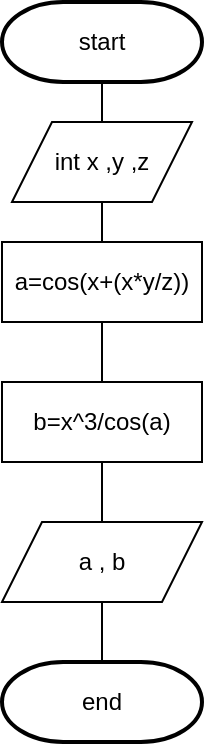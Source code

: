 <mxfile version="20.5.1" type="google" pages="2"><diagram id="v_Sk0fDP4qVncri9KLx4" name="1 страница"><mxGraphModel grid="1" page="1" gridSize="10" guides="1" tooltips="1" connect="1" arrows="1" fold="1" pageScale="1" pageWidth="827" pageHeight="1169" math="0" shadow="0"><root><mxCell id="0"/><mxCell id="1" parent="0"/><mxCell id="2NogYb80X4aM55KmxFd8-3" style="edgeStyle=orthogonalEdgeStyle;rounded=0;orthogonalLoop=1;jettySize=auto;html=1;exitX=0.5;exitY=1;exitDx=0;exitDy=0;exitPerimeter=0;entryX=0.5;entryY=0;entryDx=0;entryDy=0;endArrow=none;endFill=0;" edge="1" parent="1" source="2NogYb80X4aM55KmxFd8-1" target="2NogYb80X4aM55KmxFd8-2"><mxGeometry relative="1" as="geometry"/></mxCell><mxCell id="2NogYb80X4aM55KmxFd8-1" value="start" style="strokeWidth=2;html=1;shape=mxgraph.flowchart.terminator;whiteSpace=wrap;" vertex="1" parent="1"><mxGeometry x="350" y="10" width="100" height="40" as="geometry"/></mxCell><mxCell id="2NogYb80X4aM55KmxFd8-5" style="edgeStyle=orthogonalEdgeStyle;rounded=0;orthogonalLoop=1;jettySize=auto;html=1;exitX=0.5;exitY=1;exitDx=0;exitDy=0;entryX=0.5;entryY=0;entryDx=0;entryDy=0;endArrow=none;endFill=0;" edge="1" parent="1" source="2NogYb80X4aM55KmxFd8-2" target="2NogYb80X4aM55KmxFd8-4"><mxGeometry relative="1" as="geometry"/></mxCell><mxCell id="2NogYb80X4aM55KmxFd8-2" value="int x ,y ,z" style="shape=parallelogram;perimeter=parallelogramPerimeter;whiteSpace=wrap;html=1;fixedSize=1;" vertex="1" parent="1"><mxGeometry x="355" y="70" width="90" height="40" as="geometry"/></mxCell><mxCell id="2NogYb80X4aM55KmxFd8-7" style="edgeStyle=orthogonalEdgeStyle;rounded=0;orthogonalLoop=1;jettySize=auto;html=1;exitX=0.5;exitY=1;exitDx=0;exitDy=0;endArrow=none;endFill=0;" edge="1" parent="1" source="2NogYb80X4aM55KmxFd8-4" target="2NogYb80X4aM55KmxFd8-6"><mxGeometry relative="1" as="geometry"/></mxCell><mxCell id="2NogYb80X4aM55KmxFd8-4" value="a=cos(x+(x*y/z))" style="rounded=0;whiteSpace=wrap;html=1;" vertex="1" parent="1"><mxGeometry x="350" y="130" width="100" height="40" as="geometry"/></mxCell><mxCell id="2NogYb80X4aM55KmxFd8-9" style="edgeStyle=orthogonalEdgeStyle;rounded=0;orthogonalLoop=1;jettySize=auto;html=1;exitX=0.5;exitY=1;exitDx=0;exitDy=0;entryX=0.5;entryY=0;entryDx=0;entryDy=0;endArrow=none;endFill=0;" edge="1" parent="1" source="2NogYb80X4aM55KmxFd8-6" target="2NogYb80X4aM55KmxFd8-8"><mxGeometry relative="1" as="geometry"/></mxCell><mxCell id="2NogYb80X4aM55KmxFd8-6" value="b=x^3/cos(a)" style="rounded=0;whiteSpace=wrap;html=1;" vertex="1" parent="1"><mxGeometry x="350" y="200" width="100" height="40" as="geometry"/></mxCell><mxCell id="2NogYb80X4aM55KmxFd8-11" style="edgeStyle=orthogonalEdgeStyle;rounded=0;orthogonalLoop=1;jettySize=auto;html=1;exitX=0.5;exitY=1;exitDx=0;exitDy=0;entryX=0.5;entryY=0;entryDx=0;entryDy=0;entryPerimeter=0;endArrow=none;endFill=0;" edge="1" parent="1" source="2NogYb80X4aM55KmxFd8-8" target="2NogYb80X4aM55KmxFd8-10"><mxGeometry relative="1" as="geometry"/></mxCell><mxCell id="2NogYb80X4aM55KmxFd8-8" value="a , b" style="shape=parallelogram;perimeter=parallelogramPerimeter;whiteSpace=wrap;html=1;fixedSize=1;" vertex="1" parent="1"><mxGeometry x="350" y="270" width="100" height="40" as="geometry"/></mxCell><mxCell id="2NogYb80X4aM55KmxFd8-10" value="end" style="strokeWidth=2;html=1;shape=mxgraph.flowchart.terminator;whiteSpace=wrap;" vertex="1" parent="1"><mxGeometry x="350" y="340" width="100" height="40" as="geometry"/></mxCell></root></mxGraphModel></diagram><diagram id="1SanUJloRNT9GNFd6PY3" name="2 страница"><mxGraphModel grid="1" page="1" gridSize="10" guides="1" tooltips="1" connect="1" arrows="1" fold="1" pageScale="1" pageWidth="827" pageHeight="1169" math="0" shadow="0"><root><mxCell id="0"/><mxCell id="1" parent="0"/><mxCell id="-I5TISR78KLFd295LNgi-52" style="edgeStyle=orthogonalEdgeStyle;rounded=0;orthogonalLoop=1;jettySize=auto;html=1;exitX=0.5;exitY=1;exitDx=0;exitDy=0;endArrow=none;endFill=0;" edge="1" parent="1" target="-I5TISR78KLFd295LNgi-45"><mxGeometry relative="1" as="geometry"><mxPoint x="395" y="50" as="sourcePoint"/></mxGeometry></mxCell><mxCell id="-I5TISR78KLFd295LNgi-16" style="edgeStyle=orthogonalEdgeStyle;rounded=0;orthogonalLoop=1;jettySize=auto;html=1;exitX=0.5;exitY=1;exitDx=0;exitDy=0;entryX=0.5;entryY=0;entryDx=0;entryDy=0;endArrow=none;endFill=0;" edge="1" parent="1" target="-I5TISR78KLFd295LNgi-11"><mxGeometry relative="1" as="geometry"><mxPoint x="1240" y="50" as="sourcePoint"/></mxGeometry></mxCell><mxCell id="-I5TISR78KLFd295LNgi-20" style="edgeStyle=orthogonalEdgeStyle;rounded=0;orthogonalLoop=1;jettySize=auto;html=1;exitX=0.5;exitY=1;exitDx=0;exitDy=0;endArrow=none;endFill=0;" edge="1" parent="1"><mxGeometry relative="1" as="geometry"><mxPoint x="1250.0" y="220" as="sourcePoint"/><mxPoint x="1250" y="240" as="targetPoint"/></mxGeometry></mxCell><mxCell id="-I5TISR78KLFd295LNgi-42" style="edgeStyle=orthogonalEdgeStyle;rounded=0;orthogonalLoop=1;jettySize=auto;html=1;exitX=1;exitY=0.5;exitDx=0;exitDy=0;endArrow=none;endFill=0;entryX=0;entryY=0.5;entryDx=0;entryDy=0;" edge="1" parent="1" source="-I5TISR78KLFd295LNgi-7" target="-I5TISR78KLFd295LNgi-44"><mxGeometry relative="1" as="geometry"><mxPoint x="1365" y="200" as="targetPoint"/></mxGeometry></mxCell><mxCell id="D8nl31LQ_klQalUc0SGa-3" value="true" style="edgeLabel;html=1;align=center;verticalAlign=middle;resizable=0;points=[];" connectable="0" vertex="1" parent="-I5TISR78KLFd295LNgi-42"><mxGeometry x="-0.768" y="-1" relative="1" as="geometry"><mxPoint as="offset"/></mxGeometry></mxCell><mxCell id="-I5TISR78KLFd295LNgi-7" value="i=2;i&amp;lt;=numberForChek / 2 ; i++" style="shape=hexagon;perimeter=hexagonPerimeter2;whiteSpace=wrap;html=1;fixedSize=1;" vertex="1" parent="1"><mxGeometry x="1145" y="180" width="190" height="40" as="geometry"/></mxCell><mxCell id="-I5TISR78KLFd295LNgi-17" style="edgeStyle=orthogonalEdgeStyle;rounded=0;orthogonalLoop=1;jettySize=auto;html=1;exitX=0.5;exitY=1;exitDx=0;exitDy=0;entryX=0.5;entryY=0;entryDx=0;entryDy=0;endArrow=none;endFill=0;" edge="1" parent="1" source="-I5TISR78KLFd295LNgi-11" target="-I5TISR78KLFd295LNgi-12"><mxGeometry relative="1" as="geometry"/></mxCell><mxCell id="-I5TISR78KLFd295LNgi-11" value="int numberForCheck" style="shape=parallelogram;perimeter=parallelogramPerimeter;whiteSpace=wrap;html=1;fixedSize=1;" vertex="1" parent="1"><mxGeometry x="1160" y="70" width="150" height="40" as="geometry"/></mxCell><mxCell id="-I5TISR78KLFd295LNgi-18" style="edgeStyle=orthogonalEdgeStyle;rounded=0;orthogonalLoop=1;jettySize=auto;html=1;exitX=0.5;exitY=1;exitDx=0;exitDy=0;endArrow=none;endFill=0;" edge="1" parent="1" source="-I5TISR78KLFd295LNgi-12"><mxGeometry relative="1" as="geometry"><mxPoint x="1235" y="180" as="targetPoint"/></mxGeometry></mxCell><mxCell id="-I5TISR78KLFd295LNgi-12" value="bool prime = true" style="rounded=0;whiteSpace=wrap;html=1;" vertex="1" parent="1"><mxGeometry x="1175" y="130" width="120" height="30" as="geometry"/></mxCell><mxCell id="-I5TISR78KLFd295LNgi-22" style="edgeStyle=orthogonalEdgeStyle;rounded=0;orthogonalLoop=1;jettySize=auto;html=1;entryX=0.5;entryY=0;entryDx=0;entryDy=0;endArrow=none;endFill=0;" edge="1" parent="1" target="-I5TISR78KLFd295LNgi-21"><mxGeometry relative="1" as="geometry"><mxPoint x="1250" y="220" as="sourcePoint"/></mxGeometry></mxCell><mxCell id="D8nl31LQ_klQalUc0SGa-4" value="false" style="edgeLabel;html=1;align=center;verticalAlign=middle;resizable=0;points=[];" connectable="0" vertex="1" parent="-I5TISR78KLFd295LNgi-22"><mxGeometry x="-0.769" relative="1" as="geometry"><mxPoint y="12" as="offset"/></mxGeometry></mxCell><mxCell id="-I5TISR78KLFd295LNgi-27" style="edgeStyle=orthogonalEdgeStyle;rounded=0;orthogonalLoop=1;jettySize=auto;html=1;exitX=0;exitY=0.5;exitDx=0;exitDy=0;endArrow=none;endFill=0;" edge="1" parent="1" source="-I5TISR78KLFd295LNgi-21"><mxGeometry relative="1" as="geometry"><mxPoint x="1060" y="290" as="targetPoint"/><Array as="points"><mxPoint x="1070" y="265"/><mxPoint x="1070" y="290"/></Array></mxGeometry></mxCell><mxCell id="-I5TISR78KLFd295LNgi-35" style="edgeStyle=orthogonalEdgeStyle;rounded=0;orthogonalLoop=1;jettySize=auto;html=1;exitX=1;exitY=0.5;exitDx=0;exitDy=0;endArrow=classic;endFill=1;entryX=0;entryY=0.5;entryDx=0;entryDy=0;" edge="1" parent="1" source="-I5TISR78KLFd295LNgi-21" target="-I5TISR78KLFd295LNgi-7"><mxGeometry relative="1" as="geometry"><mxPoint x="990" y="200" as="targetPoint"/><Array as="points"><mxPoint x="1410" y="265"/><mxPoint x="1410" y="400"/><mxPoint x="1010" y="400"/><mxPoint x="1010" y="200"/></Array></mxGeometry></mxCell><mxCell id="-I5TISR78KLFd295LNgi-40" value="false" style="edgeLabel;html=1;align=center;verticalAlign=middle;resizable=0;points=[];" connectable="0" vertex="1" parent="-I5TISR78KLFd295LNgi-35"><mxGeometry x="-0.926" y="3" relative="1" as="geometry"><mxPoint x="-16" y="3" as="offset"/></mxGeometry></mxCell><mxCell id="-I5TISR78KLFd295LNgi-21" value="numberForChek % i == 0" style="rhombus;whiteSpace=wrap;html=1;" vertex="1" parent="1"><mxGeometry x="1130" y="240" width="240" height="50" as="geometry"/></mxCell><mxCell id="-I5TISR78KLFd295LNgi-61" style="edgeStyle=orthogonalEdgeStyle;rounded=0;orthogonalLoop=1;jettySize=auto;html=1;exitX=0.5;exitY=1;exitDx=0;exitDy=0;entryX=0.5;entryY=0;entryDx=0;entryDy=0;endArrow=none;endFill=0;" edge="1" parent="1" source="-I5TISR78KLFd295LNgi-25" target="-I5TISR78KLFd295LNgi-60"><mxGeometry relative="1" as="geometry"/></mxCell><mxCell id="-I5TISR78KLFd295LNgi-25" value="prime=false" style="rounded=0;whiteSpace=wrap;html=1;" vertex="1" parent="1"><mxGeometry x="1030" y="290" width="80" height="40" as="geometry"/></mxCell><mxCell id="-I5TISR78KLFd295LNgi-44" value="return prime" style="shape=parallelogram;perimeter=parallelogramPerimeter;whiteSpace=wrap;html=1;fixedSize=1;" vertex="1" parent="1"><mxGeometry x="1430" y="180" width="150" height="40" as="geometry"/></mxCell><mxCell id="-I5TISR78KLFd295LNgi-51" style="edgeStyle=orthogonalEdgeStyle;rounded=0;orthogonalLoop=1;jettySize=auto;html=1;exitX=0.5;exitY=1;exitDx=0;exitDy=0;entryX=0.5;entryY=0;entryDx=0;entryDy=0;endArrow=none;endFill=0;" edge="1" parent="1" source="-I5TISR78KLFd295LNgi-45" target="-I5TISR78KLFd295LNgi-49"><mxGeometry relative="1" as="geometry"><mxPoint x="400" y="180" as="sourcePoint"/></mxGeometry></mxCell><mxCell id="-I5TISR78KLFd295LNgi-45" value="int n" style="shape=parallelogram;perimeter=parallelogramPerimeter;whiteSpace=wrap;html=1;fixedSize=1;" vertex="1" parent="1"><mxGeometry x="335" y="70" width="120" height="30" as="geometry"/></mxCell><mxCell id="-I5TISR78KLFd295LNgi-48" style="edgeStyle=orthogonalEdgeStyle;rounded=0;orthogonalLoop=1;jettySize=auto;html=1;exitX=0.5;exitY=1;exitDx=0;exitDy=0;endArrow=none;endFill=0;" edge="1" parent="1"><mxGeometry relative="1" as="geometry"><mxPoint x="395" y="50" as="sourcePoint"/><mxPoint x="395" y="50" as="targetPoint"/></mxGeometry></mxCell><mxCell id="4-AH4E58Eix8xV8hGwS4-1" style="edgeStyle=orthogonalEdgeStyle;rounded=0;orthogonalLoop=1;jettySize=auto;html=1;exitX=0.5;exitY=1;exitDx=0;exitDy=0;entryX=0.5;entryY=0;entryDx=0;entryDy=0;endArrow=none;endFill=0;" edge="1" parent="1" source="-I5TISR78KLFd295LNgi-49" target="-I5TISR78KLFd295LNgi-53"><mxGeometry relative="1" as="geometry"/></mxCell><mxCell id="D8nl31LQ_klQalUc0SGa-23" value="true" style="edgeLabel;html=1;align=center;verticalAlign=middle;resizable=0;points=[];" connectable="0" vertex="1" parent="4-AH4E58Eix8xV8hGwS4-1"><mxGeometry x="-0.809" relative="1" as="geometry"><mxPoint as="offset"/></mxGeometry></mxCell><mxCell id="D8nl31LQ_klQalUc0SGa-39" style="edgeStyle=orthogonalEdgeStyle;rounded=0;orthogonalLoop=1;jettySize=auto;html=1;exitX=1;exitY=0.5;exitDx=0;exitDy=0;endArrow=none;endFill=0;" edge="1" parent="1" source="-I5TISR78KLFd295LNgi-49"><mxGeometry relative="1" as="geometry"><mxPoint x="515" y="220" as="targetPoint"/></mxGeometry></mxCell><mxCell id="-I5TISR78KLFd295LNgi-49" value="i = 2 ; i &amp;lt; n ;&amp;nbsp; i++" style="shape=hexagon;perimeter=hexagonPerimeter2;whiteSpace=wrap;html=1;fixedSize=1;" vertex="1" parent="1"><mxGeometry x="330" y="200" width="130" height="40" as="geometry"/></mxCell><mxCell id="4-AH4E58Eix8xV8hGwS4-4" style="edgeStyle=orthogonalEdgeStyle;rounded=0;orthogonalLoop=1;jettySize=auto;html=1;exitX=1;exitY=0.5;exitDx=0;exitDy=0;endArrow=none;endFill=0;entryX=0.5;entryY=0;entryDx=0;entryDy=0;" edge="1" parent="1" source="-I5TISR78KLFd295LNgi-53" target="4-AH4E58Eix8xV8hGwS4-5"><mxGeometry relative="1" as="geometry"><mxPoint x="450" y="450" as="targetPoint"/></mxGeometry></mxCell><mxCell id="D8nl31LQ_klQalUc0SGa-18" value="true" style="edgeLabel;html=1;align=center;verticalAlign=middle;resizable=0;points=[];" connectable="0" vertex="1" parent="4-AH4E58Eix8xV8hGwS4-4"><mxGeometry x="-0.571" relative="1" as="geometry"><mxPoint as="offset"/></mxGeometry></mxCell><mxCell id="D8nl31LQ_klQalUc0SGa-20" style="edgeStyle=orthogonalEdgeStyle;rounded=0;orthogonalLoop=1;jettySize=auto;html=1;exitX=0;exitY=0.5;exitDx=0;exitDy=0;endArrow=classic;endFill=1;entryX=0;entryY=0.5;entryDx=0;entryDy=0;" edge="1" parent="1" source="-I5TISR78KLFd295LNgi-53" target="-I5TISR78KLFd295LNgi-49"><mxGeometry relative="1" as="geometry"><mxPoint x="240" y="200" as="targetPoint"/><Array as="points"><mxPoint x="260" y="390"/><mxPoint x="260" y="220"/></Array></mxGeometry></mxCell><mxCell id="D8nl31LQ_klQalUc0SGa-22" value="false" style="edgeLabel;html=1;align=center;verticalAlign=middle;resizable=0;points=[];" connectable="0" vertex="1" parent="D8nl31LQ_klQalUc0SGa-20"><mxGeometry x="-0.79" y="-1" relative="1" as="geometry"><mxPoint as="offset"/></mxGeometry></mxCell><mxCell id="-I5TISR78KLFd295LNgi-53" value="a" style="rhombus;whiteSpace=wrap;html=1;" vertex="1" parent="1"><mxGeometry x="345" y="360" width="100" height="60" as="geometry"/></mxCell><mxCell id="-I5TISR78KLFd295LNgi-56" value="true" style="edgeLabel;html=1;align=center;verticalAlign=middle;resizable=0;points=[];" connectable="0" vertex="1" parent="1"><mxGeometry x="1099.999" y="264.999" as="geometry"/></mxCell><mxCell id="-I5TISR78KLFd295LNgi-60" value="1" style="ellipse;whiteSpace=wrap;html=1;aspect=fixed;" vertex="1" parent="1"><mxGeometry x="1055" y="350" width="30" height="30" as="geometry"/></mxCell><mxCell id="4-AH4E58Eix8xV8hGwS4-2" value="a=isPrime(i)" style="shape=process;whiteSpace=wrap;html=1;backgroundOutline=1;" vertex="1" parent="1"><mxGeometry x="335" y="270" width="120" height="60" as="geometry"/></mxCell><mxCell id="4-AH4E58Eix8xV8hGwS4-5" value="checkUpTo=log2(i+1)" style="rounded=0;whiteSpace=wrap;html=1;" vertex="1" parent="1"><mxGeometry x="455" y="430" width="120" height="60" as="geometry"/></mxCell><mxCell id="4-AH4E58Eix8xV8hGwS4-6" style="edgeStyle=orthogonalEdgeStyle;rounded=0;orthogonalLoop=1;jettySize=auto;html=1;exitX=0.5;exitY=1;exitDx=0;exitDy=0;endArrow=none;endFill=0;" edge="1" parent="1"><mxGeometry relative="1" as="geometry"><mxPoint x="514.41" y="490" as="sourcePoint"/><mxPoint x="514" y="550" as="targetPoint"/><Array as="points"><mxPoint x="514" y="510"/><mxPoint x="514" y="510"/></Array></mxGeometry></mxCell><mxCell id="4-AH4E58Eix8xV8hGwS4-9" style="edgeStyle=orthogonalEdgeStyle;rounded=0;orthogonalLoop=1;jettySize=auto;html=1;exitX=0.5;exitY=1;exitDx=0;exitDy=0;entryX=0.5;entryY=0;entryDx=0;entryDy=0;endArrow=none;endFill=0;" edge="1" parent="1" source="4-AH4E58Eix8xV8hGwS4-7" target="4-AH4E58Eix8xV8hGwS4-8"><mxGeometry relative="1" as="geometry"/></mxCell><mxCell id="D8nl31LQ_klQalUc0SGa-26" style="edgeStyle=orthogonalEdgeStyle;rounded=0;orthogonalLoop=1;jettySize=auto;html=1;exitX=1;exitY=0.5;exitDx=0;exitDy=0;endArrow=none;endFill=0;" edge="1" parent="1" source="4-AH4E58Eix8xV8hGwS4-7"><mxGeometry relative="1" as="geometry"><mxPoint x="670" y="570" as="targetPoint"/></mxGeometry></mxCell><mxCell id="4-AH4E58Eix8xV8hGwS4-7" value="m = 0;m&amp;lt;=checkUpTo;m++" style="shape=hexagon;perimeter=hexagonPerimeter2;whiteSpace=wrap;html=1;fixedSize=1;" vertex="1" parent="1"><mxGeometry x="435" y="550" width="160" height="40" as="geometry"/></mxCell><mxCell id="4-AH4E58Eix8xV8hGwS4-11" style="edgeStyle=orthogonalEdgeStyle;rounded=0;orthogonalLoop=1;jettySize=auto;html=1;exitX=1;exitY=0.5;exitDx=0;exitDy=0;endArrow=none;endFill=0;" edge="1" parent="1" source="4-AH4E58Eix8xV8hGwS4-8"><mxGeometry relative="1" as="geometry"><mxPoint x="620" y="700" as="targetPoint"/><Array as="points"><mxPoint x="620" y="650"/></Array></mxGeometry></mxCell><mxCell id="4-AH4E58Eix8xV8hGwS4-19" value="true" style="edgeLabel;html=1;align=center;verticalAlign=middle;resizable=0;points=[];" connectable="0" vertex="1" parent="4-AH4E58Eix8xV8hGwS4-11"><mxGeometry x="-0.231" relative="1" as="geometry"><mxPoint x="-9" as="offset"/></mxGeometry></mxCell><mxCell id="4-AH4E58Eix8xV8hGwS4-13" style="edgeStyle=orthogonalEdgeStyle;rounded=0;orthogonalLoop=1;jettySize=auto;html=1;exitX=0;exitY=0.5;exitDx=0;exitDy=0;endArrow=classic;endFill=1;entryX=0;entryY=0.5;entryDx=0;entryDy=0;" edge="1" parent="1" source="4-AH4E58Eix8xV8hGwS4-8" target="4-AH4E58Eix8xV8hGwS4-7"><mxGeometry relative="1" as="geometry"><mxPoint x="400" y="550" as="targetPoint"/><Array as="points"><mxPoint x="390" y="650"/><mxPoint x="390" y="570"/></Array></mxGeometry></mxCell><mxCell id="4-AH4E58Eix8xV8hGwS4-8" value="2^m==(i+1)" style="rhombus;whiteSpace=wrap;html=1;" vertex="1" parent="1"><mxGeometry x="467.5" y="610" width="95" height="80" as="geometry"/></mxCell><mxCell id="4-AH4E58Eix8xV8hGwS4-15" value="false" style="edgeLabel;html=1;align=center;verticalAlign=middle;resizable=0;points=[];" connectable="0" vertex="1" parent="1"><mxGeometry x="1119.999" y="359.999" as="geometry"><mxPoint x="-681" y="290" as="offset"/></mxGeometry></mxCell><mxCell id="4-AH4E58Eix8xV8hGwS4-22" style="edgeStyle=orthogonalEdgeStyle;rounded=0;orthogonalLoop=1;jettySize=auto;html=1;exitX=0.5;exitY=1;exitDx=0;exitDy=0;endArrow=none;endFill=0;" edge="1" parent="1" source="4-AH4E58Eix8xV8hGwS4-20"><mxGeometry relative="1" as="geometry"><mxPoint x="623" y="780" as="targetPoint"/></mxGeometry></mxCell><mxCell id="4-AH4E58Eix8xV8hGwS4-20" value="b=isPrime(i)" style="shape=process;whiteSpace=wrap;html=1;backgroundOutline=1;" vertex="1" parent="1"><mxGeometry x="562.5" y="700" width="120" height="60" as="geometry"/></mxCell><mxCell id="4-AH4E58Eix8xV8hGwS4-25" style="edgeStyle=orthogonalEdgeStyle;rounded=0;orthogonalLoop=1;jettySize=auto;html=1;exitX=1;exitY=0.5;exitDx=0;exitDy=0;endArrow=none;endFill=0;" edge="1" parent="1" source="4-AH4E58Eix8xV8hGwS4-23"><mxGeometry relative="1" as="geometry"><mxPoint x="747" y="880" as="targetPoint"/></mxGeometry></mxCell><mxCell id="4-AH4E58Eix8xV8hGwS4-26" value="True" style="edgeLabel;html=1;align=center;verticalAlign=middle;resizable=0;points=[];" connectable="0" vertex="1" parent="4-AH4E58Eix8xV8hGwS4-25"><mxGeometry x="-0.544" relative="1" as="geometry"><mxPoint as="offset"/></mxGeometry></mxCell><mxCell id="D8nl31LQ_klQalUc0SGa-36" style="edgeStyle=orthogonalEdgeStyle;rounded=0;orthogonalLoop=1;jettySize=auto;html=1;exitX=0;exitY=0.5;exitDx=0;exitDy=0;endArrow=none;endFill=0;" edge="1" parent="1" source="4-AH4E58Eix8xV8hGwS4-23"><mxGeometry relative="1" as="geometry"><mxPoint x="260" y="380" as="targetPoint"/></mxGeometry></mxCell><mxCell id="D8nl31LQ_klQalUc0SGa-37" value="false" style="edgeLabel;html=1;align=center;verticalAlign=middle;resizable=0;points=[];" connectable="0" vertex="1" parent="D8nl31LQ_klQalUc0SGa-36"><mxGeometry x="-0.846" y="4" relative="1" as="geometry"><mxPoint as="offset"/></mxGeometry></mxCell><mxCell id="4-AH4E58Eix8xV8hGwS4-23" value="b" style="rhombus;whiteSpace=wrap;html=1;" vertex="1" parent="1"><mxGeometry x="583" y="780" width="80" height="80" as="geometry"/></mxCell><mxCell id="4-AH4E58Eix8xV8hGwS4-27" value="nums.Add(i)" style="rounded=0;whiteSpace=wrap;html=1;" vertex="1" parent="1"><mxGeometry x="690" y="880" width="110" height="60" as="geometry"/></mxCell><mxCell id="4-AH4E58Eix8xV8hGwS4-28" value="list&amp;lt;int&amp;gt; nums = new()" style="rounded=0;whiteSpace=wrap;html=1;" vertex="1" parent="1"><mxGeometry x="330" y="115" width="130" height="60" as="geometry"/></mxCell><mxCell id="D8nl31LQ_klQalUc0SGa-44" style="edgeStyle=orthogonalEdgeStyle;rounded=0;orthogonalLoop=1;jettySize=auto;html=1;exitX=0.5;exitY=0;exitDx=0;exitDy=0;endArrow=classic;endFill=1;" edge="1" parent="1" source="D8nl31LQ_klQalUc0SGa-2"><mxGeometry relative="1" as="geometry"><mxPoint x="1395" y="200" as="targetPoint"/></mxGeometry></mxCell><mxCell id="D8nl31LQ_klQalUc0SGa-2" value="1" style="ellipse;whiteSpace=wrap;html=1;aspect=fixed;" vertex="1" parent="1"><mxGeometry x="1380" y="220" width="30" height="30" as="geometry"/></mxCell><mxCell id="D8nl31LQ_klQalUc0SGa-12" value="start" style="strokeWidth=2;html=1;shape=mxgraph.flowchart.terminator;whiteSpace=wrap;" vertex="1" parent="1"><mxGeometry x="345" y="10" width="100" height="40" as="geometry"/></mxCell><mxCell id="D8nl31LQ_klQalUc0SGa-15" style="edgeStyle=orthogonalEdgeStyle;rounded=0;orthogonalLoop=1;jettySize=auto;html=1;exitX=0.5;exitY=1;exitDx=0;exitDy=0;endArrow=none;endFill=0;" edge="1" parent="1"><mxGeometry relative="1" as="geometry"><mxPoint x="1050" y="80" as="sourcePoint"/><mxPoint x="1050" y="80" as="targetPoint"/></mxGeometry></mxCell><mxCell id="D8nl31LQ_klQalUc0SGa-16" value="start&lt;br&gt;isPrime" style="strokeWidth=2;html=1;shape=mxgraph.flowchart.terminator;whiteSpace=wrap;" vertex="1" parent="1"><mxGeometry x="1185" y="10" width="100" height="40" as="geometry"/></mxCell><mxCell id="D8nl31LQ_klQalUc0SGa-24" value="true" style="edgeLabel;html=1;align=center;verticalAlign=middle;resizable=0;points=[];" connectable="0" vertex="1" parent="1"><mxGeometry x="479" y="400" as="geometry"><mxPoint x="34" y="198" as="offset"/></mxGeometry></mxCell><mxCell id="D8nl31LQ_klQalUc0SGa-27" value="1" style="ellipse;whiteSpace=wrap;html=1;aspect=fixed;" vertex="1" parent="1"><mxGeometry x="670" y="550" width="40" height="40" as="geometry"/></mxCell><mxCell id="D8nl31LQ_klQalUc0SGa-30" value="1" style="ellipse;whiteSpace=wrap;html=1;aspect=fixed;" vertex="1" parent="1"><mxGeometry x="170" y="250" width="40" height="40" as="geometry"/></mxCell><mxCell id="D8nl31LQ_klQalUc0SGa-32" value="" style="endArrow=none;html=1;rounded=0;exitX=1;exitY=0.5;exitDx=0;exitDy=0;" edge="1" parent="1" source="D8nl31LQ_klQalUc0SGa-30"><mxGeometry width="50" height="50" relative="1" as="geometry"><mxPoint x="360" y="480" as="sourcePoint"/><mxPoint x="260" y="270" as="targetPoint"/></mxGeometry></mxCell><mxCell id="D8nl31LQ_klQalUc0SGa-34" value="false" style="edgeLabel;html=1;align=center;verticalAlign=middle;resizable=0;points=[];" connectable="0" vertex="1" parent="1"><mxGeometry x="583" y="370" as="geometry"><mxPoint x="34" y="198" as="offset"/></mxGeometry></mxCell><mxCell id="D8nl31LQ_klQalUc0SGa-40" value="nums" style="shape=parallelogram;perimeter=parallelogramPerimeter;whiteSpace=wrap;html=1;fixedSize=1;" vertex="1" parent="1"><mxGeometry x="500" y="200" width="100" height="50" as="geometry"/></mxCell><mxCell id="D8nl31LQ_klQalUc0SGa-41" value="" style="endArrow=none;html=1;rounded=0;exitX=1;exitY=0.5;exitDx=0;exitDy=0;" edge="1" parent="1" source="D8nl31LQ_klQalUc0SGa-40"><mxGeometry width="50" height="50" relative="1" as="geometry"><mxPoint x="620" y="460" as="sourcePoint"/><mxPoint x="670" y="225" as="targetPoint"/></mxGeometry></mxCell><mxCell id="D8nl31LQ_klQalUc0SGa-42" value="end" style="strokeWidth=2;html=1;shape=mxgraph.flowchart.terminator;whiteSpace=wrap;" vertex="1" parent="1"><mxGeometry x="640" y="205" width="100" height="40" as="geometry"/></mxCell></root></mxGraphModel></diagram></mxfile>